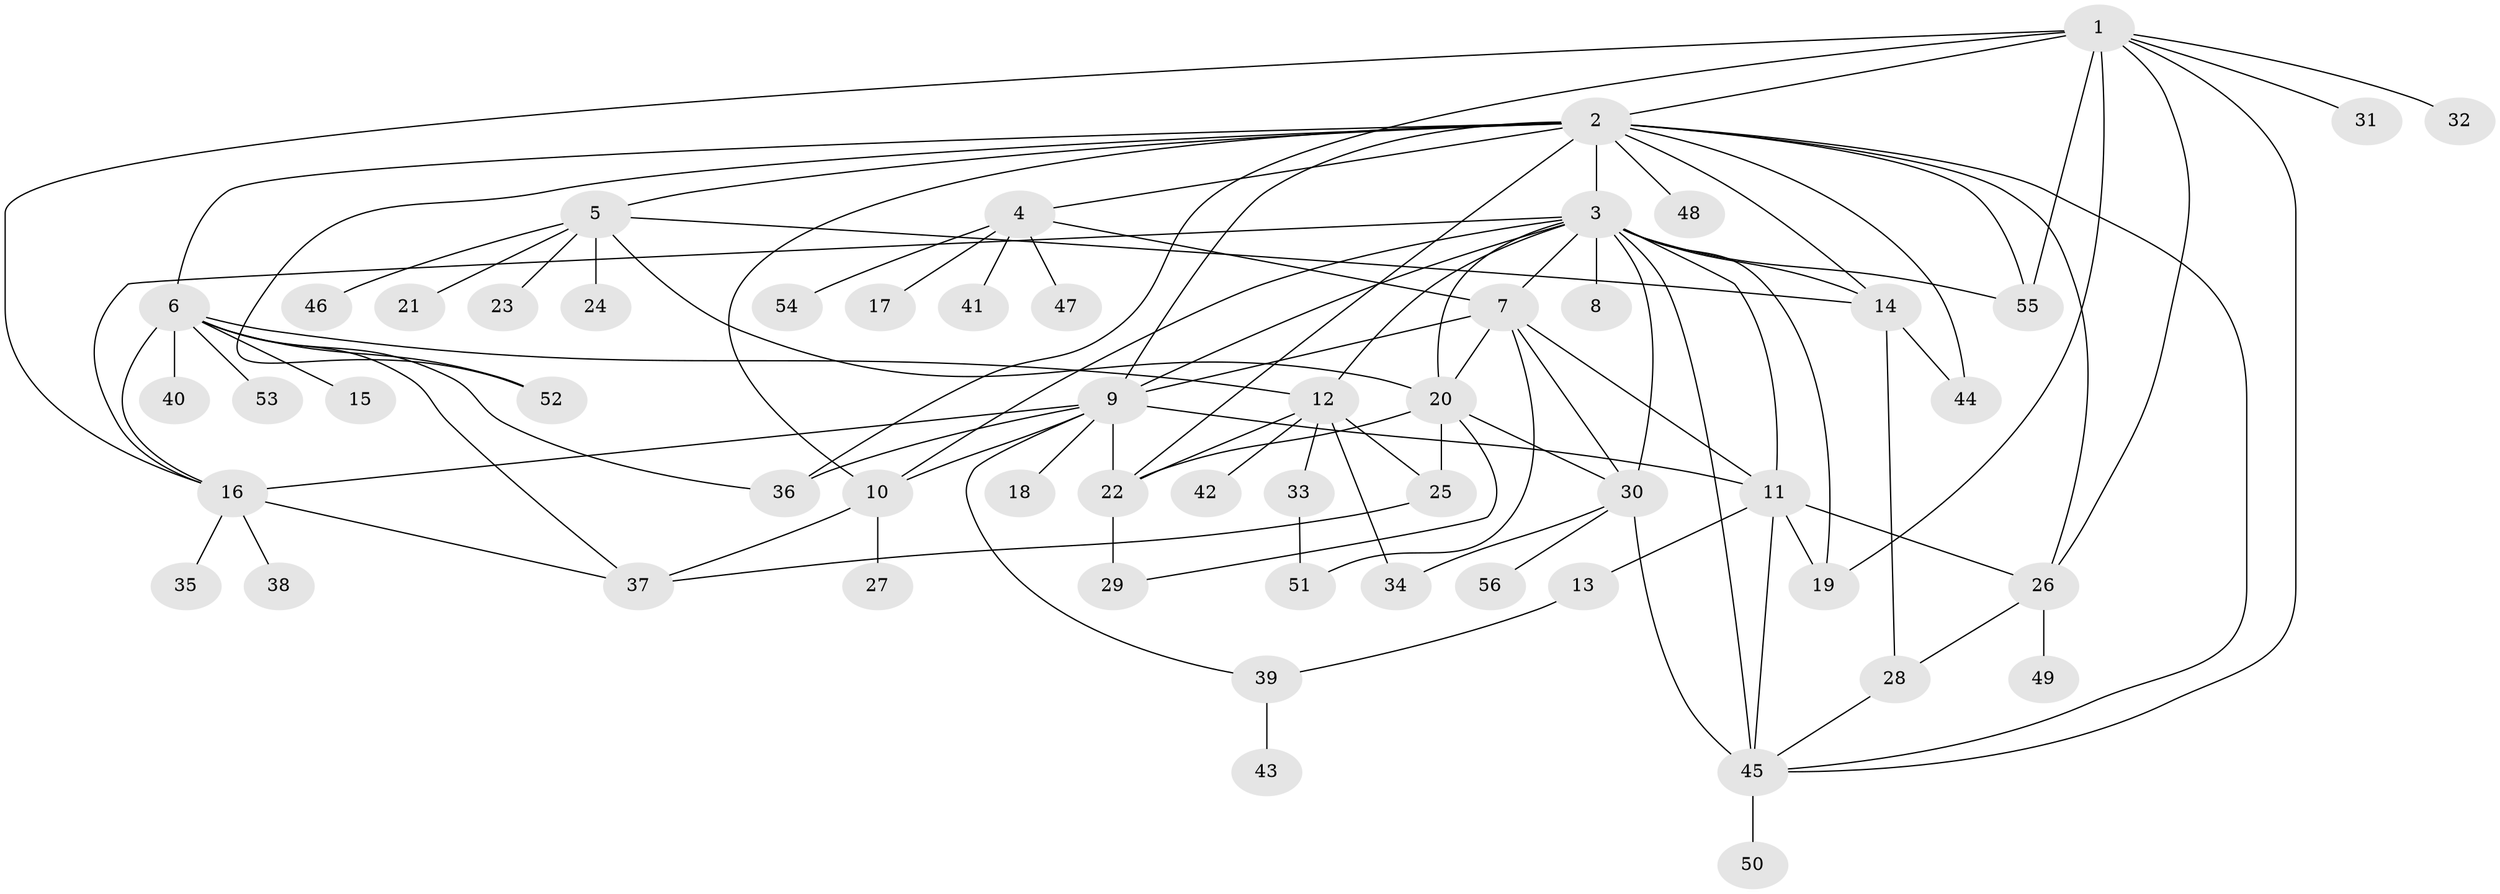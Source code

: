 // original degree distribution, {4: 0.05, 50: 0.007142857142857143, 7: 0.02857142857142857, 1: 0.5071428571428571, 8: 0.014285714285714285, 16: 0.007142857142857143, 2: 0.22142857142857142, 10: 0.02142857142857143, 3: 0.1, 5: 0.014285714285714285, 9: 0.02142857142857143, 6: 0.007142857142857143}
// Generated by graph-tools (version 1.1) at 2025/50/03/04/25 22:50:17]
// undirected, 56 vertices, 99 edges
graph export_dot {
  node [color=gray90,style=filled];
  1;
  2;
  3;
  4;
  5;
  6;
  7;
  8;
  9;
  10;
  11;
  12;
  13;
  14;
  15;
  16;
  17;
  18;
  19;
  20;
  21;
  22;
  23;
  24;
  25;
  26;
  27;
  28;
  29;
  30;
  31;
  32;
  33;
  34;
  35;
  36;
  37;
  38;
  39;
  40;
  41;
  42;
  43;
  44;
  45;
  46;
  47;
  48;
  49;
  50;
  51;
  52;
  53;
  54;
  55;
  56;
  1 -- 2 [weight=3.0];
  1 -- 16 [weight=1.0];
  1 -- 19 [weight=1.0];
  1 -- 26 [weight=1.0];
  1 -- 31 [weight=1.0];
  1 -- 32 [weight=1.0];
  1 -- 36 [weight=1.0];
  1 -- 45 [weight=1.0];
  1 -- 55 [weight=1.0];
  2 -- 3 [weight=27.0];
  2 -- 4 [weight=1.0];
  2 -- 5 [weight=1.0];
  2 -- 6 [weight=1.0];
  2 -- 9 [weight=2.0];
  2 -- 10 [weight=1.0];
  2 -- 14 [weight=1.0];
  2 -- 22 [weight=1.0];
  2 -- 26 [weight=1.0];
  2 -- 44 [weight=1.0];
  2 -- 45 [weight=1.0];
  2 -- 48 [weight=1.0];
  2 -- 52 [weight=1.0];
  2 -- 55 [weight=1.0];
  3 -- 7 [weight=1.0];
  3 -- 8 [weight=1.0];
  3 -- 9 [weight=1.0];
  3 -- 10 [weight=1.0];
  3 -- 11 [weight=1.0];
  3 -- 12 [weight=1.0];
  3 -- 14 [weight=1.0];
  3 -- 16 [weight=1.0];
  3 -- 19 [weight=1.0];
  3 -- 20 [weight=1.0];
  3 -- 30 [weight=1.0];
  3 -- 45 [weight=1.0];
  3 -- 55 [weight=1.0];
  4 -- 7 [weight=1.0];
  4 -- 17 [weight=1.0];
  4 -- 41 [weight=1.0];
  4 -- 47 [weight=1.0];
  4 -- 54 [weight=1.0];
  5 -- 14 [weight=1.0];
  5 -- 20 [weight=1.0];
  5 -- 21 [weight=1.0];
  5 -- 23 [weight=1.0];
  5 -- 24 [weight=1.0];
  5 -- 46 [weight=1.0];
  6 -- 12 [weight=1.0];
  6 -- 15 [weight=1.0];
  6 -- 16 [weight=1.0];
  6 -- 36 [weight=1.0];
  6 -- 37 [weight=1.0];
  6 -- 40 [weight=5.0];
  6 -- 52 [weight=1.0];
  6 -- 53 [weight=1.0];
  7 -- 9 [weight=1.0];
  7 -- 11 [weight=1.0];
  7 -- 20 [weight=1.0];
  7 -- 30 [weight=1.0];
  7 -- 51 [weight=1.0];
  9 -- 10 [weight=1.0];
  9 -- 11 [weight=1.0];
  9 -- 16 [weight=2.0];
  9 -- 18 [weight=3.0];
  9 -- 22 [weight=1.0];
  9 -- 36 [weight=1.0];
  9 -- 39 [weight=1.0];
  10 -- 27 [weight=2.0];
  10 -- 37 [weight=1.0];
  11 -- 13 [weight=1.0];
  11 -- 19 [weight=1.0];
  11 -- 26 [weight=1.0];
  11 -- 45 [weight=1.0];
  12 -- 22 [weight=1.0];
  12 -- 25 [weight=1.0];
  12 -- 33 [weight=1.0];
  12 -- 34 [weight=1.0];
  12 -- 42 [weight=3.0];
  13 -- 39 [weight=1.0];
  14 -- 28 [weight=1.0];
  14 -- 44 [weight=1.0];
  16 -- 35 [weight=1.0];
  16 -- 37 [weight=1.0];
  16 -- 38 [weight=1.0];
  20 -- 22 [weight=1.0];
  20 -- 25 [weight=2.0];
  20 -- 29 [weight=1.0];
  20 -- 30 [weight=1.0];
  22 -- 29 [weight=3.0];
  25 -- 37 [weight=1.0];
  26 -- 28 [weight=1.0];
  26 -- 49 [weight=1.0];
  28 -- 45 [weight=1.0];
  30 -- 34 [weight=1.0];
  30 -- 45 [weight=2.0];
  30 -- 56 [weight=1.0];
  33 -- 51 [weight=1.0];
  39 -- 43 [weight=1.0];
  45 -- 50 [weight=1.0];
}
